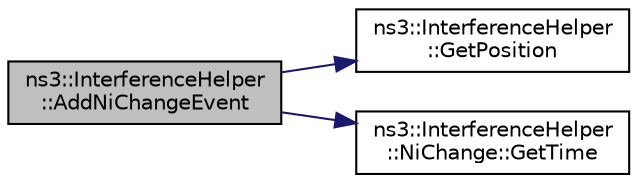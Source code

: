 digraph "ns3::InterferenceHelper::AddNiChangeEvent"
{
  edge [fontname="Helvetica",fontsize="10",labelfontname="Helvetica",labelfontsize="10"];
  node [fontname="Helvetica",fontsize="10",shape=record];
  rankdir="LR";
  Node1 [label="ns3::InterferenceHelper\l::AddNiChangeEvent",height=0.2,width=0.4,color="black", fillcolor="grey75", style="filled", fontcolor="black"];
  Node1 -> Node2 [color="midnightblue",fontsize="10",style="solid"];
  Node2 [label="ns3::InterferenceHelper\l::GetPosition",height=0.2,width=0.4,color="black", fillcolor="white", style="filled",URL="$dc/d0f/classns3_1_1InterferenceHelper.html#aacb34f10699da1566ef896bc09f0f6c1",tooltip="Returns an iterator to the first nichange, which is later than moment. "];
  Node1 -> Node3 [color="midnightblue",fontsize="10",style="solid"];
  Node3 [label="ns3::InterferenceHelper\l::NiChange::GetTime",height=0.2,width=0.4,color="black", fillcolor="white", style="filled",URL="$d4/d18/classns3_1_1InterferenceHelper_1_1NiChange.html#a6f7db2fa18e248cface1291b58dca397"];
}
